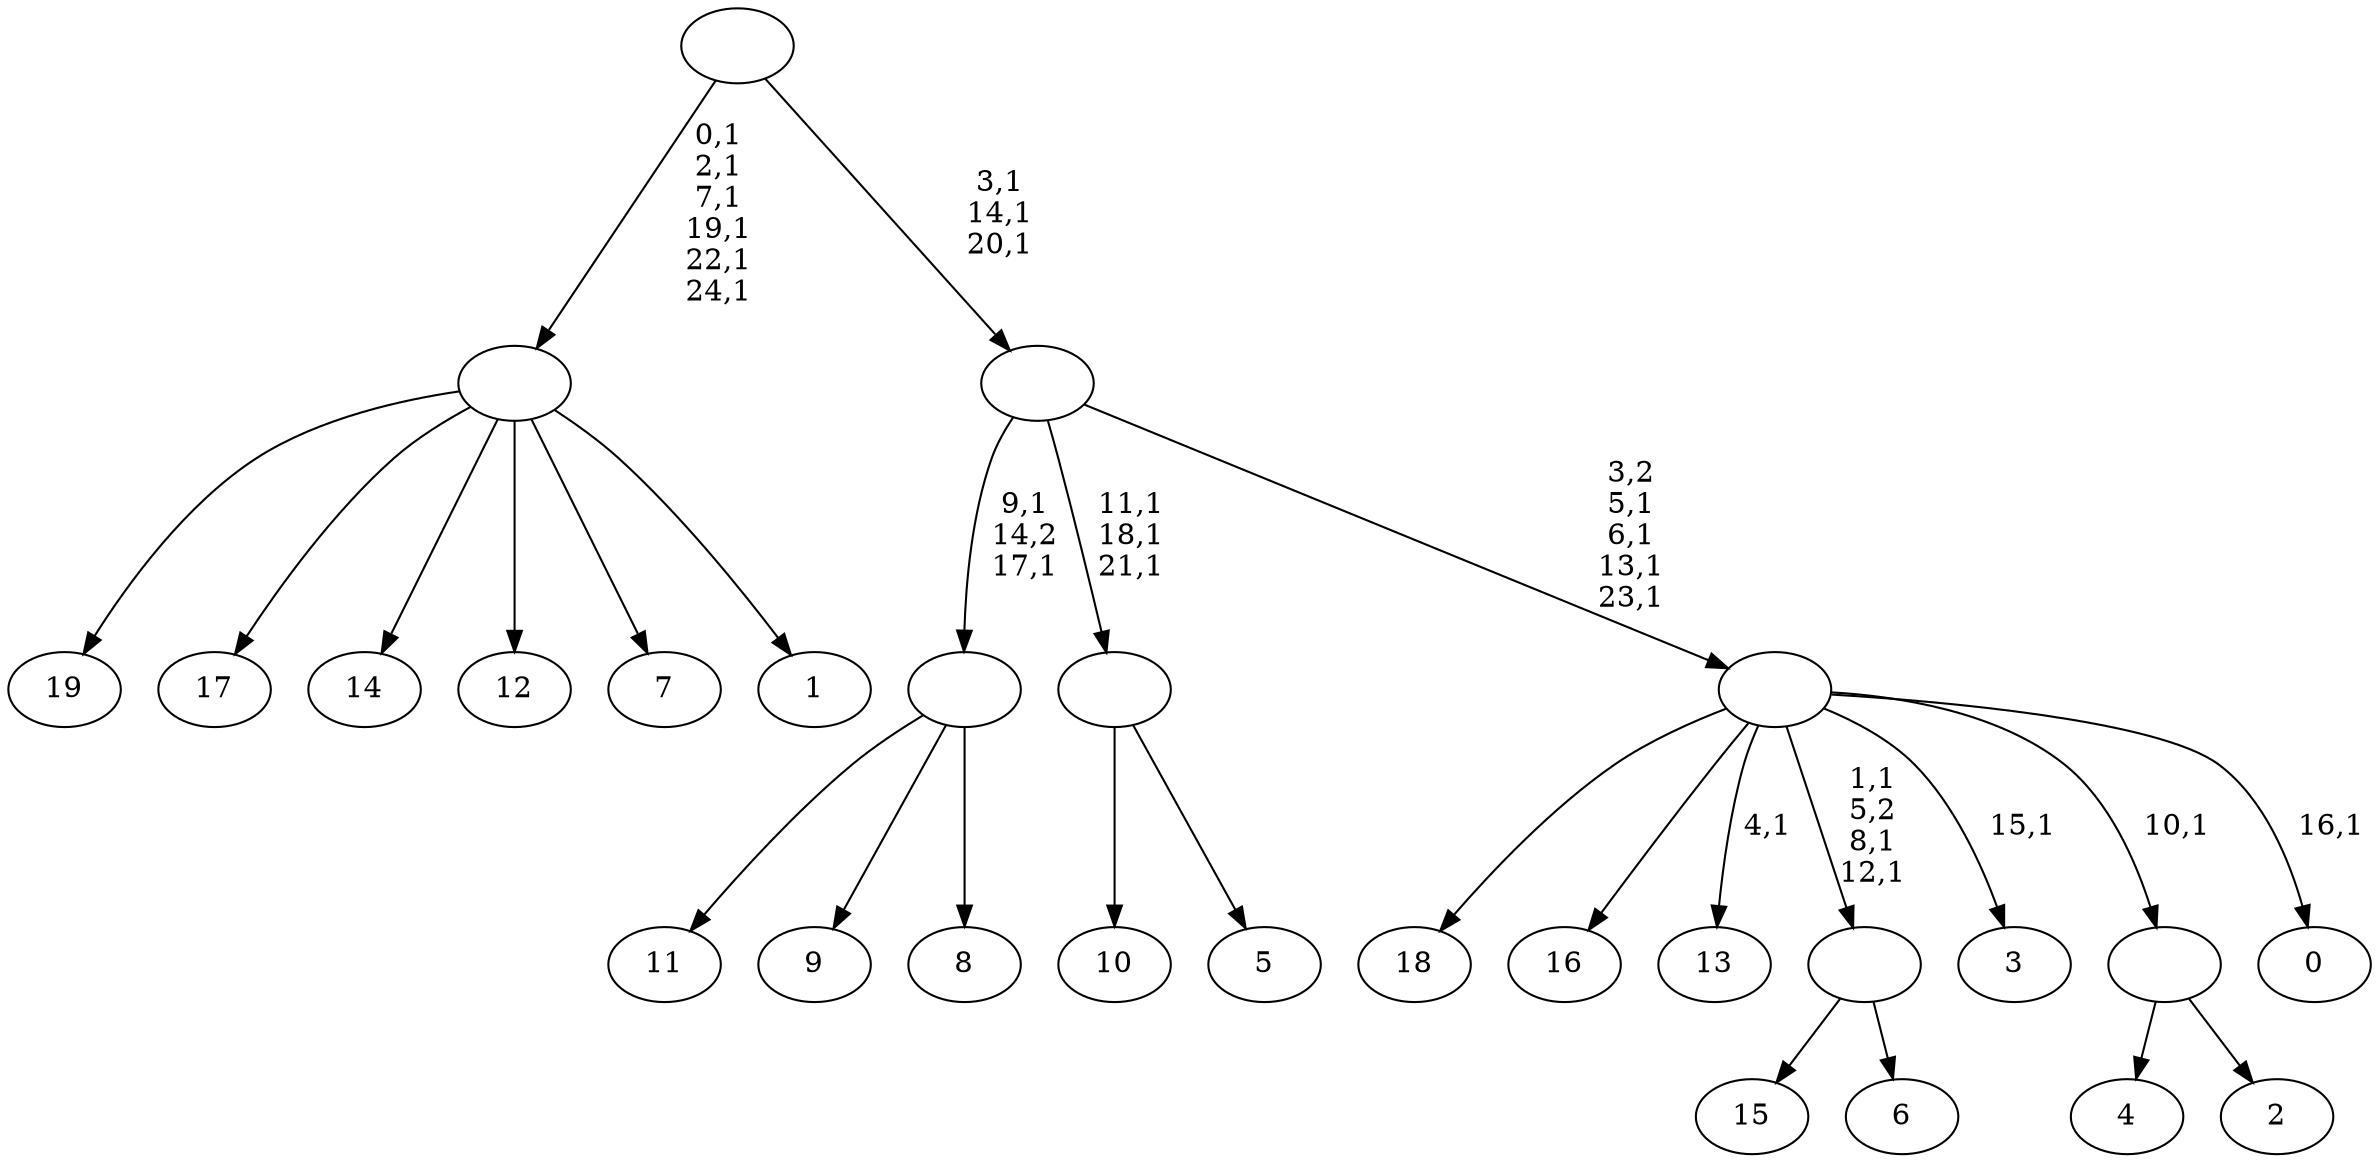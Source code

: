digraph T {
	45 [label="19"]
	44 [label="18"]
	43 [label="17"]
	42 [label="16"]
	41 [label="15"]
	40 [label="14"]
	39 [label="13"]
	37 [label="12"]
	36 [label="11"]
	35 [label="10"]
	34 [label="9"]
	33 [label="8"]
	32 [label=""]
	30 [label="7"]
	29 [label="6"]
	28 [label=""]
	25 [label="5"]
	24 [label=""]
	21 [label="4"]
	20 [label="3"]
	18 [label="2"]
	17 [label=""]
	16 [label="1"]
	15 [label=""]
	9 [label="0"]
	7 [label=""]
	3 [label=""]
	0 [label=""]
	32 -> 36 [label=""]
	32 -> 34 [label=""]
	32 -> 33 [label=""]
	28 -> 41 [label=""]
	28 -> 29 [label=""]
	24 -> 35 [label=""]
	24 -> 25 [label=""]
	17 -> 21 [label=""]
	17 -> 18 [label=""]
	15 -> 45 [label=""]
	15 -> 43 [label=""]
	15 -> 40 [label=""]
	15 -> 37 [label=""]
	15 -> 30 [label=""]
	15 -> 16 [label=""]
	7 -> 9 [label="16,1"]
	7 -> 20 [label="15,1"]
	7 -> 28 [label="1,1\n5,2\n8,1\n12,1"]
	7 -> 39 [label="4,1"]
	7 -> 44 [label=""]
	7 -> 42 [label=""]
	7 -> 17 [label="10,1"]
	3 -> 7 [label="3,2\n5,1\n6,1\n13,1\n23,1"]
	3 -> 24 [label="11,1\n18,1\n21,1"]
	3 -> 32 [label="9,1\n14,2\n17,1"]
	0 -> 3 [label="3,1\n14,1\n20,1"]
	0 -> 15 [label="0,1\n2,1\n7,1\n19,1\n22,1\n24,1"]
}
